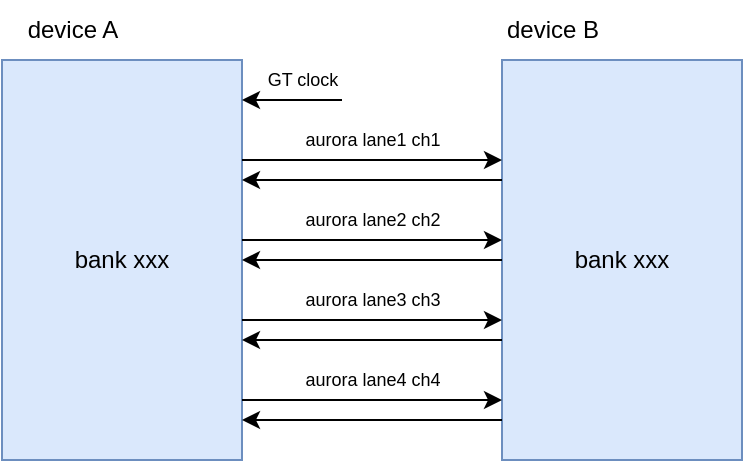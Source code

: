 <mxfile version="24.4.8" type="device">
  <diagram name="aurora" id="yucoKCiH7uWcf2wFy3gT">
    <mxGraphModel dx="819" dy="478" grid="1" gridSize="10" guides="1" tooltips="1" connect="1" arrows="1" fold="1" page="1" pageScale="1" pageWidth="827" pageHeight="1169" math="0" shadow="0">
      <root>
        <mxCell id="0" />
        <mxCell id="1" parent="0" />
        <mxCell id="6TKfeJceUAK6CB44XNHM-1" value="bank xxx" style="rounded=0;whiteSpace=wrap;html=1;fillColor=#dae8fc;strokeColor=#6c8ebf;" vertex="1" parent="1">
          <mxGeometry x="120" y="120" width="120" height="200" as="geometry" />
        </mxCell>
        <mxCell id="6TKfeJceUAK6CB44XNHM-2" value="device A" style="text;html=1;align=center;verticalAlign=middle;resizable=0;points=[];autosize=1;strokeColor=none;fillColor=none;" vertex="1" parent="1">
          <mxGeometry x="120" y="90" width="70" height="30" as="geometry" />
        </mxCell>
        <mxCell id="6TKfeJceUAK6CB44XNHM-5" value="bank xxx" style="rounded=0;whiteSpace=wrap;html=1;fillColor=#dae8fc;strokeColor=#6c8ebf;" vertex="1" parent="1">
          <mxGeometry x="370" y="120" width="120" height="200" as="geometry" />
        </mxCell>
        <mxCell id="6TKfeJceUAK6CB44XNHM-6" value="device B" style="text;html=1;align=center;verticalAlign=middle;resizable=0;points=[];autosize=1;strokeColor=none;fillColor=none;" vertex="1" parent="1">
          <mxGeometry x="360" y="90" width="70" height="30" as="geometry" />
        </mxCell>
        <mxCell id="6TKfeJceUAK6CB44XNHM-7" value="" style="endArrow=classic;html=1;rounded=0;" edge="1" parent="1">
          <mxGeometry width="50" height="50" relative="1" as="geometry">
            <mxPoint x="240" y="290" as="sourcePoint" />
            <mxPoint x="370" y="290" as="targetPoint" />
          </mxGeometry>
        </mxCell>
        <mxCell id="6TKfeJceUAK6CB44XNHM-8" value="" style="endArrow=classic;html=1;rounded=0;" edge="1" parent="1">
          <mxGeometry width="50" height="50" relative="1" as="geometry">
            <mxPoint x="370" y="300" as="sourcePoint" />
            <mxPoint x="240" y="300" as="targetPoint" />
          </mxGeometry>
        </mxCell>
        <mxCell id="6TKfeJceUAK6CB44XNHM-10" value="" style="endArrow=classic;html=1;rounded=0;" edge="1" parent="1">
          <mxGeometry width="50" height="50" relative="1" as="geometry">
            <mxPoint x="240" y="170" as="sourcePoint" />
            <mxPoint x="370" y="170" as="targetPoint" />
          </mxGeometry>
        </mxCell>
        <mxCell id="6TKfeJceUAK6CB44XNHM-11" value="" style="endArrow=classic;html=1;rounded=0;" edge="1" parent="1">
          <mxGeometry width="50" height="50" relative="1" as="geometry">
            <mxPoint x="370" y="180" as="sourcePoint" />
            <mxPoint x="240" y="180" as="targetPoint" />
          </mxGeometry>
        </mxCell>
        <mxCell id="6TKfeJceUAK6CB44XNHM-12" value="" style="endArrow=classic;html=1;rounded=0;" edge="1" parent="1">
          <mxGeometry width="50" height="50" relative="1" as="geometry">
            <mxPoint x="240" y="210" as="sourcePoint" />
            <mxPoint x="370" y="210" as="targetPoint" />
          </mxGeometry>
        </mxCell>
        <mxCell id="6TKfeJceUAK6CB44XNHM-13" value="" style="endArrow=classic;html=1;rounded=0;" edge="1" parent="1">
          <mxGeometry width="50" height="50" relative="1" as="geometry">
            <mxPoint x="370" y="220" as="sourcePoint" />
            <mxPoint x="240" y="220" as="targetPoint" />
          </mxGeometry>
        </mxCell>
        <mxCell id="6TKfeJceUAK6CB44XNHM-14" value="" style="endArrow=classic;html=1;rounded=0;" edge="1" parent="1">
          <mxGeometry width="50" height="50" relative="1" as="geometry">
            <mxPoint x="240" y="250" as="sourcePoint" />
            <mxPoint x="370" y="250" as="targetPoint" />
          </mxGeometry>
        </mxCell>
        <mxCell id="6TKfeJceUAK6CB44XNHM-15" value="" style="endArrow=classic;html=1;rounded=0;" edge="1" parent="1">
          <mxGeometry width="50" height="50" relative="1" as="geometry">
            <mxPoint x="370" y="260" as="sourcePoint" />
            <mxPoint x="240" y="260" as="targetPoint" />
          </mxGeometry>
        </mxCell>
        <mxCell id="6TKfeJceUAK6CB44XNHM-16" value="" style="endArrow=classic;html=1;rounded=0;" edge="1" parent="1">
          <mxGeometry width="50" height="50" relative="1" as="geometry">
            <mxPoint x="290" y="140" as="sourcePoint" />
            <mxPoint x="240" y="140" as="targetPoint" />
          </mxGeometry>
        </mxCell>
        <mxCell id="6TKfeJceUAK6CB44XNHM-17" value="GT clock" style="text;html=1;align=center;verticalAlign=middle;resizable=0;points=[];autosize=1;strokeColor=none;fillColor=none;fontSize=9;" vertex="1" parent="1">
          <mxGeometry x="240" y="120" width="60" height="20" as="geometry" />
        </mxCell>
        <mxCell id="6TKfeJceUAK6CB44XNHM-18" value="aurora lane1 ch1" style="text;html=1;align=center;verticalAlign=middle;resizable=0;points=[];autosize=1;strokeColor=none;fillColor=none;fontSize=9;" vertex="1" parent="1">
          <mxGeometry x="260" y="150" width="90" height="20" as="geometry" />
        </mxCell>
        <mxCell id="6TKfeJceUAK6CB44XNHM-19" value="aurora lane2 ch2" style="text;html=1;align=center;verticalAlign=middle;resizable=0;points=[];autosize=1;strokeColor=none;fillColor=none;fontSize=9;" vertex="1" parent="1">
          <mxGeometry x="260" y="190" width="90" height="20" as="geometry" />
        </mxCell>
        <mxCell id="6TKfeJceUAK6CB44XNHM-20" value="aurora lane3 ch3" style="text;html=1;align=center;verticalAlign=middle;resizable=0;points=[];autosize=1;strokeColor=none;fillColor=none;fontSize=9;" vertex="1" parent="1">
          <mxGeometry x="260" y="230" width="90" height="20" as="geometry" />
        </mxCell>
        <mxCell id="6TKfeJceUAK6CB44XNHM-21" value="aurora lane4 ch4" style="text;html=1;align=center;verticalAlign=middle;resizable=0;points=[];autosize=1;strokeColor=none;fillColor=none;fontSize=9;" vertex="1" parent="1">
          <mxGeometry x="260" y="270" width="90" height="20" as="geometry" />
        </mxCell>
      </root>
    </mxGraphModel>
  </diagram>
</mxfile>
